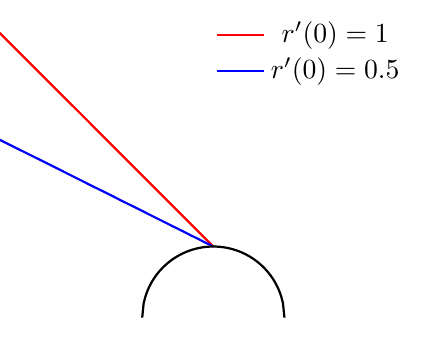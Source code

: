 \documentclass{standalone}

\usepackage{pgfplots}
\usepackage{tikz}
\usepackage{xcolor}

%used for drawing n(r)-Area
\definecolor{lGray}{gray}{0.8}
\definecolor{llGray}{gray}{0.9}
\usepgfplotslibrary{fillbetween}

\tikzset{
  ring shading/.code args={from #1 at #2 to #3 at #4}{
    \def\colin{#1}
    \def\radin{#2}
    \def\colout{#3}
    \def\radout{#4}
    \pgfmathsetmacro{\proportion}{\radin/\radout}
    \pgfmathsetmacro{\outer}{.8818cm}
    \pgfmathsetmacro{\inner}{.8818cm*\proportion}
    \pgfmathsetmacro{\innerlow}{\inner-0.01pt}
    \pgfdeclareradialshading{ring}{\pgfpoint{0cm}{0cm}}%
    {
      color(0pt)=(white);
      color(\innerlow)=(white);
      color(\inner)=(#1);
      color(\outer)=(#3)
    }
    \pgfkeysalso{/tikz/shading=ring}
  },
}

\begin{document}

\begin{tikzpicture}
  \begin{axis} [
    axis lines=none, 
    width=7cm, 
    axis equal,
    ticks = none, 
    legend pos = north east, 
    legend style={draw=none}, 
    ymin = 0,
    ymax = 4,
    xmin = -3, 
    xmax = 3, 
  ]
    %f'(0)=1
    \addplot [mark = none, thick, color=red] coordinates {
      (0.0,1.0)(-0.017,1.017)(-0.035,1.035)(-0.053,1.053)(-0.072,1.072)(-0.093,1.093)(-0.114,1.114)(-0.136,1.136)(-0.16,1.16)(-0.184,1.184)(-0.21,1.21)(-0.237,1.237)(-0.266,1.266)(-0.296,1.296)(-0.328,1.328)(-0.361,1.361)(-0.397,1.397)(-0.435,1.435)(-0.476,1.476)(-0.52,1.52)(-0.566,1.566)(-0.617,1.617)(-0.671,1.671)(-0.731,1.731)(-0.795,1.795)(-0.866,1.866)(-0.944,1.944)(-1.03,2.03)(-1.125,2.125)(-1.233,2.233)(-1.354,2.354)(-1.492,2.492)(-1.651,2.651)(-1.835,2.836)(-2.053,3.053)(-2.313,3.313)(-2.63,3.63)(-2.921,3.921)(-3.269,4.269)
    };
    \addlegendentry{$r'(0)=1$};
    
    %f'(0) = 0.5
    \addplot [mark = none, thick, color=blue] coordinates {
      (0.0,1.0)(-0.017,1.008)(-0.034,1.017)(-0.052,1.026)(-0.069,1.035)(-0.097,1.048)(-0.125,1.062)(-0.154,1.077)(-0.184,1.092)(-0.215,1.108)(-0.248,1.124)(-0.282,1.141)(-0.317,1.158)(-0.354,1.177)(-0.392,1.196)(-0.433,1.217)(-0.476,1.238)(-0.521,1.261)(-0.569,1.284)(-0.62,1.31)(-0.674,1.337)(-0.732,1.366)(-0.794,1.397)(-0.862,1.431)(-0.934,1.467)(-1.013,1.507)(-1.099,1.55)(-1.194,1.597)(-1.299,1.649)(-1.415,1.708)(-1.545,1.773)(-1.693,1.846)(-1.86,1.93)(-2.054,2.027)(-2.279,2.14)(-2.546,2.273)(-2.867,2.433)(-3.172,2.586)
    };
    \addlegendentry{$r'(0)=0.5$};
    
    %draw Earth
    \addplot [domain=-1:1, mark=none, black, samples=101, name path=earth, thick] {sqrt(1 - x^2)};
  \end{axis} 
\end{tikzpicture}

\end{document}